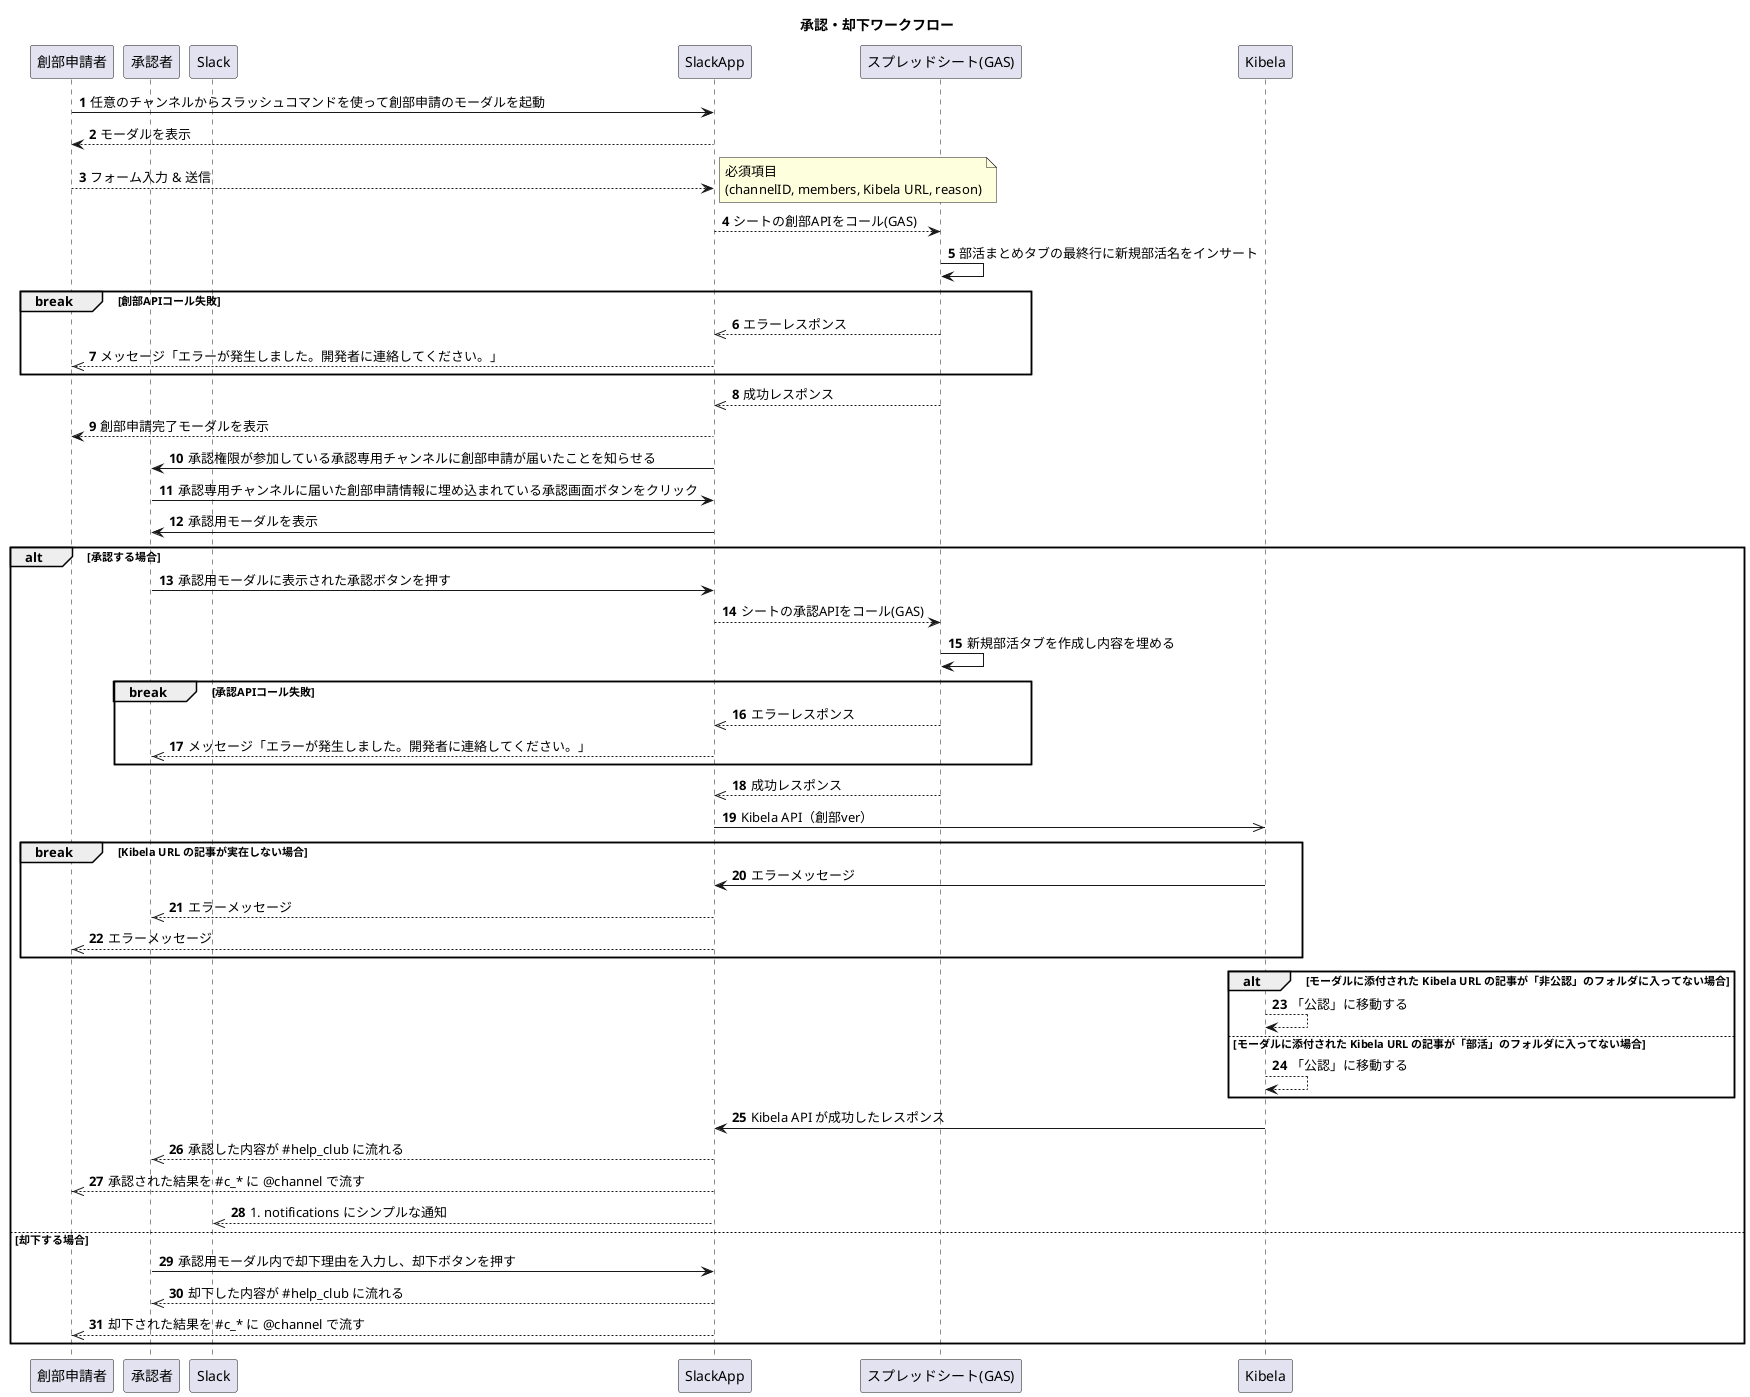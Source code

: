 @startuml

title 承認・却下ワークフロー

autonumber
participant 創部申請者 as captain
participant 承認者 as auth
participant Slack as slack
participant SlackApp as slackapp
participant "スプレッドシート(GAS)" as sheet
participant Kibela as kibela

captain -> slackapp: 任意のチャンネルからスラッシュコマンドを使って創部申請のモーダルを起動
slackapp --> captain: モーダルを表示
captain --> slackapp: フォーム入力 & 送信
note right: 必須項目\n(channelID, members, Kibela URL, reason)
slackapp --> sheet: シートの創部APIをコール(GAS)
sheet -> sheet: 部活まとめタブの最終行に新規部活名をインサート

break 創部APIコール失敗
    sheet -->> slackapp: エラーレスポンス
    slackapp -->> captain: メッセージ「エラーが発生しました。開発者に連絡してください。」
end

sheet -->> slackapp: 成功レスポンス

slackapp --> captain: 創部申請完了モーダルを表示
slackapp -> auth: 承認権限が参加している承認専用チャンネルに創部申請が届いたことを知らせる
auth -> slackapp: 承認専用チャンネルに届いた創部申請情報に埋め込まれている承認画面ボタンをクリック
slackapp -> auth: 承認用モーダルを表示

alt 承認する場合
    auth -> slackapp: 承認用モーダルに表示された承認ボタンを押す
    slackapp --> sheet: シートの承認APIをコール(GAS)
    sheet -> sheet: 新規部活タブを作成し内容を埋める

    break 承認APIコール失敗
        sheet -->> slackapp: エラーレスポンス
        slackapp -->> auth: メッセージ「エラーが発生しました。開発者に連絡してください。」
    end

    sheet -->> slackapp: 成功レスポンス
    slackapp ->> kibela: Kibela API（創部ver）

    break Kibela URL の記事が実在しない場合
        kibela -> slackapp: エラーメッセージ
        slackapp -->> auth: エラーメッセージ
        slackapp -->> captain: エラーメッセージ
    end

    alt モーダルに添付された Kibela URL の記事が「非公認」のフォルダに入ってない場合
        kibela --> kibela: 「公認」に移動する
    else モーダルに添付された Kibela URL の記事が「部活」のフォルダに入ってない場合
        kibela --> kibela: 「公認」に移動する
    end

    kibela -> slackapp: Kibela API が成功したレスポンス
    slackapp -->> auth: 承認した内容が #help_club に流れる
    slackapp -->> captain: 承認された結果を #c_* に @channel で流す
    slackapp -->> slack: #notifications にシンプルな通知

else 却下する場合
    auth -> slackapp: 承認用モーダル内で却下理由を入力し、却下ボタンを押す
    slackapp -->> auth: 却下した内容が #help_club に流れる
    slackapp -->> captain: 却下された結果を #c_* に @channel で流す
end

@enduml
